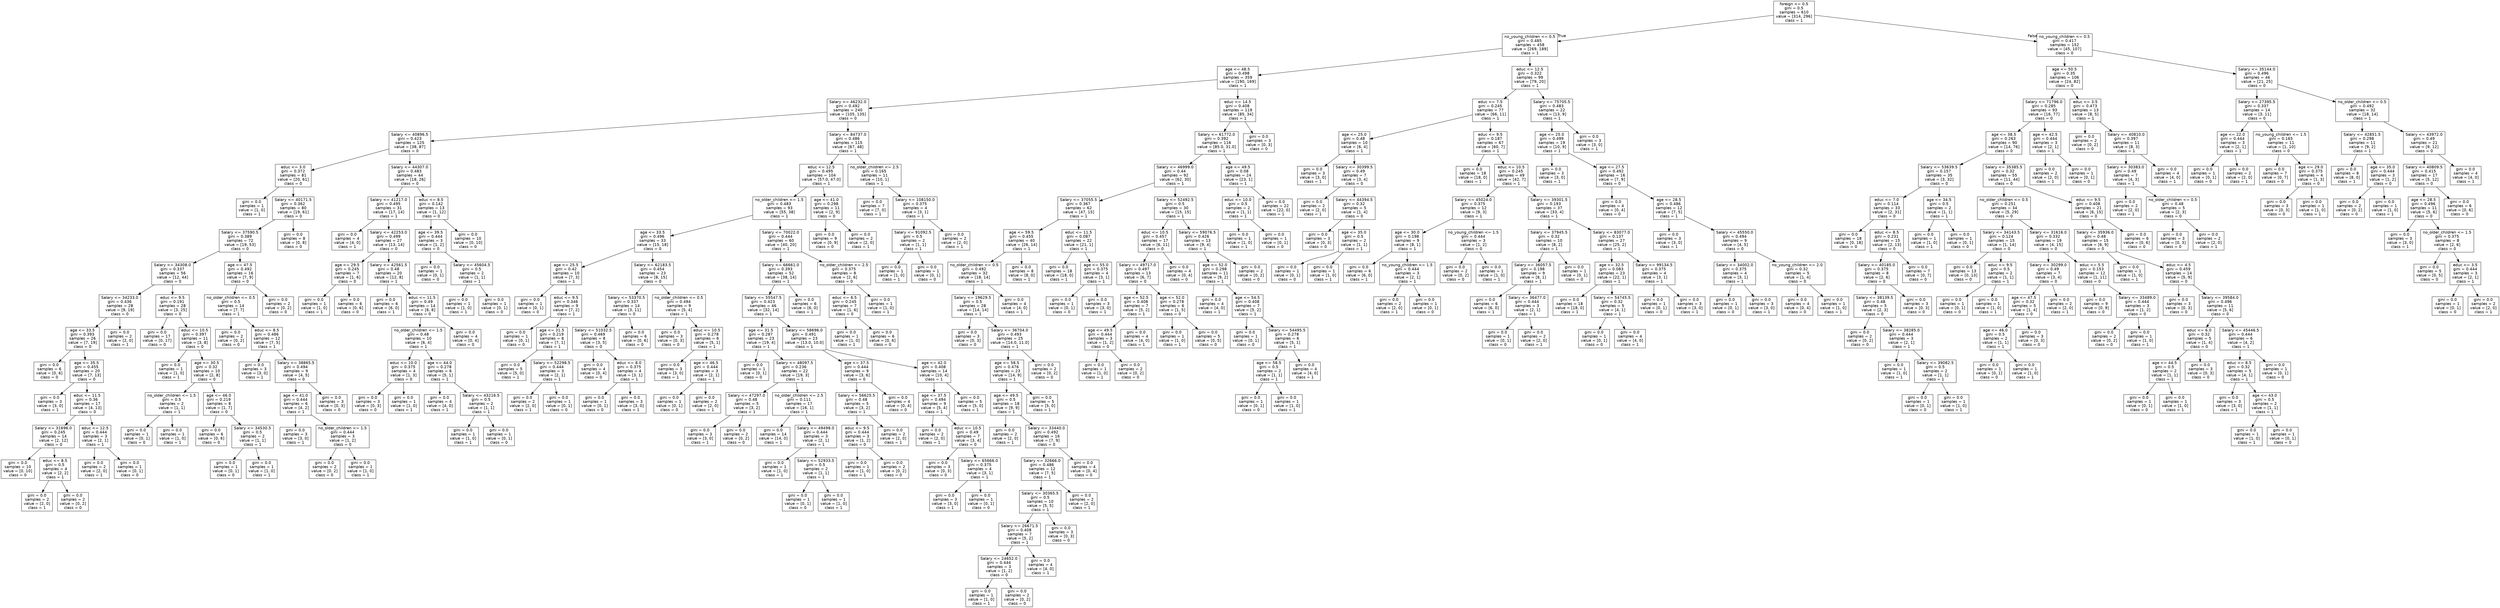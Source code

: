 digraph Tree {
node [shape=box, fontname="helvetica"] ;
edge [fontname="helvetica"] ;
0 [label="foreign <= 0.5\ngini = 0.5\nsamples = 610\nvalue = [314, 296]\nclass = 1"] ;
1 [label="no_young_children <= 0.5\ngini = 0.485\nsamples = 458\nvalue = [269, 189]\nclass = 1"] ;
0 -> 1 [labeldistance=2.5, labelangle=45, headlabel="True"] ;
2 [label="age <= 48.5\ngini = 0.498\nsamples = 359\nvalue = [190, 169]\nclass = 1"] ;
1 -> 2 ;
3 [label="Salary <= 46232.0\ngini = 0.492\nsamples = 240\nvalue = [105, 135]\nclass = 0"] ;
2 -> 3 ;
4 [label="Salary <= 40896.5\ngini = 0.423\nsamples = 125\nvalue = [38, 87]\nclass = 0"] ;
3 -> 4 ;
5 [label="educ <= 3.0\ngini = 0.372\nsamples = 81\nvalue = [20, 61]\nclass = 0"] ;
4 -> 5 ;
6 [label="gini = 0.0\nsamples = 1\nvalue = [1, 0]\nclass = 1"] ;
5 -> 6 ;
7 [label="Salary <= 40171.5\ngini = 0.362\nsamples = 80\nvalue = [19, 61]\nclass = 0"] ;
5 -> 7 ;
8 [label="Salary <= 37590.5\ngini = 0.389\nsamples = 72\nvalue = [19, 53]\nclass = 0"] ;
7 -> 8 ;
9 [label="Salary <= 34308.0\ngini = 0.337\nsamples = 56\nvalue = [12, 44]\nclass = 0"] ;
8 -> 9 ;
10 [label="Salary <= 34233.0\ngini = 0.436\nsamples = 28\nvalue = [9, 19]\nclass = 0"] ;
9 -> 10 ;
11 [label="age <= 33.5\ngini = 0.393\nsamples = 26\nvalue = [7, 19]\nclass = 0"] ;
10 -> 11 ;
12 [label="gini = 0.0\nsamples = 6\nvalue = [0, 6]\nclass = 0"] ;
11 -> 12 ;
13 [label="age <= 35.5\ngini = 0.455\nsamples = 20\nvalue = [7, 13]\nclass = 0"] ;
11 -> 13 ;
14 [label="gini = 0.0\nsamples = 3\nvalue = [3, 0]\nclass = 1"] ;
13 -> 14 ;
15 [label="educ <= 11.5\ngini = 0.36\nsamples = 17\nvalue = [4, 13]\nclass = 0"] ;
13 -> 15 ;
16 [label="Salary <= 31696.0\ngini = 0.245\nsamples = 14\nvalue = [2, 12]\nclass = 0"] ;
15 -> 16 ;
17 [label="gini = 0.0\nsamples = 10\nvalue = [0, 10]\nclass = 0"] ;
16 -> 17 ;
18 [label="educ <= 8.5\ngini = 0.5\nsamples = 4\nvalue = [2, 2]\nclass = 1"] ;
16 -> 18 ;
19 [label="gini = 0.0\nsamples = 2\nvalue = [2, 0]\nclass = 1"] ;
18 -> 19 ;
20 [label="gini = 0.0\nsamples = 2\nvalue = [0, 2]\nclass = 0"] ;
18 -> 20 ;
21 [label="educ <= 12.5\ngini = 0.444\nsamples = 3\nvalue = [2, 1]\nclass = 1"] ;
15 -> 21 ;
22 [label="gini = 0.0\nsamples = 2\nvalue = [2, 0]\nclass = 1"] ;
21 -> 22 ;
23 [label="gini = 0.0\nsamples = 1\nvalue = [0, 1]\nclass = 0"] ;
21 -> 23 ;
24 [label="gini = 0.0\nsamples = 2\nvalue = [2, 0]\nclass = 1"] ;
10 -> 24 ;
25 [label="educ <= 9.5\ngini = 0.191\nsamples = 28\nvalue = [3, 25]\nclass = 0"] ;
9 -> 25 ;
26 [label="gini = 0.0\nsamples = 17\nvalue = [0, 17]\nclass = 0"] ;
25 -> 26 ;
27 [label="educ <= 10.5\ngini = 0.397\nsamples = 11\nvalue = [3, 8]\nclass = 0"] ;
25 -> 27 ;
28 [label="gini = 0.0\nsamples = 1\nvalue = [1, 0]\nclass = 1"] ;
27 -> 28 ;
29 [label="age <= 30.5\ngini = 0.32\nsamples = 10\nvalue = [2, 8]\nclass = 0"] ;
27 -> 29 ;
30 [label="no_older_children <= 1.5\ngini = 0.5\nsamples = 2\nvalue = [1, 1]\nclass = 1"] ;
29 -> 30 ;
31 [label="gini = 0.0\nsamples = 1\nvalue = [0, 1]\nclass = 0"] ;
30 -> 31 ;
32 [label="gini = 0.0\nsamples = 1\nvalue = [1, 0]\nclass = 1"] ;
30 -> 32 ;
33 [label="age <= 46.0\ngini = 0.219\nsamples = 8\nvalue = [1, 7]\nclass = 0"] ;
29 -> 33 ;
34 [label="gini = 0.0\nsamples = 6\nvalue = [0, 6]\nclass = 0"] ;
33 -> 34 ;
35 [label="Salary <= 34530.5\ngini = 0.5\nsamples = 2\nvalue = [1, 1]\nclass = 1"] ;
33 -> 35 ;
36 [label="gini = 0.0\nsamples = 1\nvalue = [0, 1]\nclass = 0"] ;
35 -> 36 ;
37 [label="gini = 0.0\nsamples = 1\nvalue = [1, 0]\nclass = 1"] ;
35 -> 37 ;
38 [label="age <= 47.5\ngini = 0.492\nsamples = 16\nvalue = [7, 9]\nclass = 0"] ;
8 -> 38 ;
39 [label="no_older_children <= 0.5\ngini = 0.5\nsamples = 14\nvalue = [7, 7]\nclass = 1"] ;
38 -> 39 ;
40 [label="gini = 0.0\nsamples = 2\nvalue = [0, 2]\nclass = 0"] ;
39 -> 40 ;
41 [label="educ <= 8.5\ngini = 0.486\nsamples = 12\nvalue = [7, 5]\nclass = 1"] ;
39 -> 41 ;
42 [label="gini = 0.0\nsamples = 3\nvalue = [3, 0]\nclass = 1"] ;
41 -> 42 ;
43 [label="Salary <= 38865.5\ngini = 0.494\nsamples = 9\nvalue = [4, 5]\nclass = 0"] ;
41 -> 43 ;
44 [label="age <= 41.0\ngini = 0.444\nsamples = 6\nvalue = [4, 2]\nclass = 1"] ;
43 -> 44 ;
45 [label="gini = 0.0\nsamples = 3\nvalue = [3, 0]\nclass = 1"] ;
44 -> 45 ;
46 [label="no_older_children <= 1.5\ngini = 0.444\nsamples = 3\nvalue = [1, 2]\nclass = 0"] ;
44 -> 46 ;
47 [label="gini = 0.0\nsamples = 2\nvalue = [0, 2]\nclass = 0"] ;
46 -> 47 ;
48 [label="gini = 0.0\nsamples = 1\nvalue = [1, 0]\nclass = 1"] ;
46 -> 48 ;
49 [label="gini = 0.0\nsamples = 3\nvalue = [0, 3]\nclass = 0"] ;
43 -> 49 ;
50 [label="gini = 0.0\nsamples = 2\nvalue = [0, 2]\nclass = 0"] ;
38 -> 50 ;
51 [label="gini = 0.0\nsamples = 8\nvalue = [0, 8]\nclass = 0"] ;
7 -> 51 ;
52 [label="Salary <= 44307.0\ngini = 0.483\nsamples = 44\nvalue = [18, 26]\nclass = 0"] ;
4 -> 52 ;
53 [label="Salary <= 41217.0\ngini = 0.495\nsamples = 31\nvalue = [17, 14]\nclass = 1"] ;
52 -> 53 ;
54 [label="gini = 0.0\nsamples = 4\nvalue = [4, 0]\nclass = 1"] ;
53 -> 54 ;
55 [label="Salary <= 42253.0\ngini = 0.499\nsamples = 27\nvalue = [13, 14]\nclass = 0"] ;
53 -> 55 ;
56 [label="age <= 29.5\ngini = 0.245\nsamples = 7\nvalue = [1, 6]\nclass = 0"] ;
55 -> 56 ;
57 [label="gini = 0.0\nsamples = 1\nvalue = [1, 0]\nclass = 1"] ;
56 -> 57 ;
58 [label="gini = 0.0\nsamples = 6\nvalue = [0, 6]\nclass = 0"] ;
56 -> 58 ;
59 [label="Salary <= 42561.5\ngini = 0.48\nsamples = 20\nvalue = [12, 8]\nclass = 1"] ;
55 -> 59 ;
60 [label="gini = 0.0\nsamples = 6\nvalue = [6, 0]\nclass = 1"] ;
59 -> 60 ;
61 [label="educ <= 11.5\ngini = 0.49\nsamples = 14\nvalue = [6, 8]\nclass = 0"] ;
59 -> 61 ;
62 [label="no_older_children <= 1.5\ngini = 0.48\nsamples = 10\nvalue = [6, 4]\nclass = 1"] ;
61 -> 62 ;
63 [label="educ <= 10.0\ngini = 0.375\nsamples = 4\nvalue = [1, 3]\nclass = 0"] ;
62 -> 63 ;
64 [label="gini = 0.0\nsamples = 3\nvalue = [0, 3]\nclass = 0"] ;
63 -> 64 ;
65 [label="gini = 0.0\nsamples = 1\nvalue = [1, 0]\nclass = 1"] ;
63 -> 65 ;
66 [label="age <= 44.0\ngini = 0.278\nsamples = 6\nvalue = [5, 1]\nclass = 1"] ;
62 -> 66 ;
67 [label="gini = 0.0\nsamples = 4\nvalue = [4, 0]\nclass = 1"] ;
66 -> 67 ;
68 [label="Salary <= 43216.5\ngini = 0.5\nsamples = 2\nvalue = [1, 1]\nclass = 1"] ;
66 -> 68 ;
69 [label="gini = 0.0\nsamples = 1\nvalue = [1, 0]\nclass = 1"] ;
68 -> 69 ;
70 [label="gini = 0.0\nsamples = 1\nvalue = [0, 1]\nclass = 0"] ;
68 -> 70 ;
71 [label="gini = 0.0\nsamples = 4\nvalue = [0, 4]\nclass = 0"] ;
61 -> 71 ;
72 [label="educ <= 8.5\ngini = 0.142\nsamples = 13\nvalue = [1, 12]\nclass = 0"] ;
52 -> 72 ;
73 [label="age <= 39.5\ngini = 0.444\nsamples = 3\nvalue = [1, 2]\nclass = 0"] ;
72 -> 73 ;
74 [label="gini = 0.0\nsamples = 1\nvalue = [0, 1]\nclass = 0"] ;
73 -> 74 ;
75 [label="Salary <= 45604.5\ngini = 0.5\nsamples = 2\nvalue = [1, 1]\nclass = 1"] ;
73 -> 75 ;
76 [label="gini = 0.0\nsamples = 1\nvalue = [1, 0]\nclass = 1"] ;
75 -> 76 ;
77 [label="gini = 0.0\nsamples = 1\nvalue = [0, 1]\nclass = 0"] ;
75 -> 77 ;
78 [label="gini = 0.0\nsamples = 10\nvalue = [0, 10]\nclass = 0"] ;
72 -> 78 ;
79 [label="Salary <= 84737.0\ngini = 0.486\nsamples = 115\nvalue = [67, 48]\nclass = 1"] ;
3 -> 79 ;
80 [label="educ <= 12.5\ngini = 0.495\nsamples = 104\nvalue = [57.0, 47.0]\nclass = 1"] ;
79 -> 80 ;
81 [label="no_older_children <= 1.5\ngini = 0.483\nsamples = 93\nvalue = [55, 38]\nclass = 1"] ;
80 -> 81 ;
82 [label="age <= 33.5\ngini = 0.496\nsamples = 33\nvalue = [15, 18]\nclass = 0"] ;
81 -> 82 ;
83 [label="age <= 25.5\ngini = 0.42\nsamples = 10\nvalue = [7, 3]\nclass = 1"] ;
82 -> 83 ;
84 [label="gini = 0.0\nsamples = 1\nvalue = [0, 1]\nclass = 0"] ;
83 -> 84 ;
85 [label="educ <= 9.5\ngini = 0.346\nsamples = 9\nvalue = [7, 2]\nclass = 1"] ;
83 -> 85 ;
86 [label="gini = 0.0\nsamples = 1\nvalue = [0, 1]\nclass = 0"] ;
85 -> 86 ;
87 [label="age <= 31.5\ngini = 0.219\nsamples = 8\nvalue = [7, 1]\nclass = 1"] ;
85 -> 87 ;
88 [label="gini = 0.0\nsamples = 5\nvalue = [5, 0]\nclass = 1"] ;
87 -> 88 ;
89 [label="Salary <= 52298.5\ngini = 0.444\nsamples = 3\nvalue = [2, 1]\nclass = 1"] ;
87 -> 89 ;
90 [label="gini = 0.0\nsamples = 2\nvalue = [2, 0]\nclass = 1"] ;
89 -> 90 ;
91 [label="gini = 0.0\nsamples = 1\nvalue = [0, 1]\nclass = 0"] ;
89 -> 91 ;
92 [label="Salary <= 62183.5\ngini = 0.454\nsamples = 23\nvalue = [8, 15]\nclass = 0"] ;
82 -> 92 ;
93 [label="Salary <= 53370.5\ngini = 0.337\nsamples = 14\nvalue = [3, 11]\nclass = 0"] ;
92 -> 93 ;
94 [label="Salary <= 51032.5\ngini = 0.469\nsamples = 8\nvalue = [3, 5]\nclass = 0"] ;
93 -> 94 ;
95 [label="gini = 0.0\nsamples = 4\nvalue = [0, 4]\nclass = 0"] ;
94 -> 95 ;
96 [label="educ <= 8.0\ngini = 0.375\nsamples = 4\nvalue = [3, 1]\nclass = 1"] ;
94 -> 96 ;
97 [label="gini = 0.0\nsamples = 1\nvalue = [0, 1]\nclass = 0"] ;
96 -> 97 ;
98 [label="gini = 0.0\nsamples = 3\nvalue = [3, 0]\nclass = 1"] ;
96 -> 98 ;
99 [label="gini = 0.0\nsamples = 6\nvalue = [0, 6]\nclass = 0"] ;
93 -> 99 ;
100 [label="no_older_children <= 0.5\ngini = 0.494\nsamples = 9\nvalue = [5, 4]\nclass = 1"] ;
92 -> 100 ;
101 [label="gini = 0.0\nsamples = 3\nvalue = [0, 3]\nclass = 0"] ;
100 -> 101 ;
102 [label="educ <= 10.5\ngini = 0.278\nsamples = 6\nvalue = [5, 1]\nclass = 1"] ;
100 -> 102 ;
103 [label="gini = 0.0\nsamples = 3\nvalue = [3, 0]\nclass = 1"] ;
102 -> 103 ;
104 [label="age <= 46.5\ngini = 0.444\nsamples = 3\nvalue = [2, 1]\nclass = 1"] ;
102 -> 104 ;
105 [label="gini = 0.0\nsamples = 1\nvalue = [0, 1]\nclass = 0"] ;
104 -> 105 ;
106 [label="gini = 0.0\nsamples = 2\nvalue = [2, 0]\nclass = 1"] ;
104 -> 106 ;
107 [label="Salary <= 70022.0\ngini = 0.444\nsamples = 60\nvalue = [40, 20]\nclass = 1"] ;
81 -> 107 ;
108 [label="Salary <= 66661.0\ngini = 0.393\nsamples = 52\nvalue = [38, 14]\nclass = 1"] ;
107 -> 108 ;
109 [label="Salary <= 55547.5\ngini = 0.423\nsamples = 46\nvalue = [32, 14]\nclass = 1"] ;
108 -> 109 ;
110 [label="age <= 31.5\ngini = 0.287\nsamples = 23\nvalue = [19, 4]\nclass = 1"] ;
109 -> 110 ;
111 [label="gini = 0.0\nsamples = 1\nvalue = [0, 1]\nclass = 0"] ;
110 -> 111 ;
112 [label="Salary <= 48097.5\ngini = 0.236\nsamples = 22\nvalue = [19, 3]\nclass = 1"] ;
110 -> 112 ;
113 [label="Salary <= 47297.0\ngini = 0.48\nsamples = 5\nvalue = [3, 2]\nclass = 1"] ;
112 -> 113 ;
114 [label="gini = 0.0\nsamples = 3\nvalue = [3, 0]\nclass = 1"] ;
113 -> 114 ;
115 [label="gini = 0.0\nsamples = 2\nvalue = [0, 2]\nclass = 0"] ;
113 -> 115 ;
116 [label="no_older_children <= 2.5\ngini = 0.111\nsamples = 17\nvalue = [16, 1]\nclass = 1"] ;
112 -> 116 ;
117 [label="gini = 0.0\nsamples = 14\nvalue = [14, 0]\nclass = 1"] ;
116 -> 117 ;
118 [label="Salary <= 49498.0\ngini = 0.444\nsamples = 3\nvalue = [2, 1]\nclass = 1"] ;
116 -> 118 ;
119 [label="gini = 0.0\nsamples = 1\nvalue = [1, 0]\nclass = 1"] ;
118 -> 119 ;
120 [label="Salary <= 52933.5\ngini = 0.5\nsamples = 2\nvalue = [1, 1]\nclass = 1"] ;
118 -> 120 ;
121 [label="gini = 0.0\nsamples = 1\nvalue = [0, 1]\nclass = 0"] ;
120 -> 121 ;
122 [label="gini = 0.0\nsamples = 1\nvalue = [1, 0]\nclass = 1"] ;
120 -> 122 ;
123 [label="Salary <= 58696.0\ngini = 0.491\nsamples = 23\nvalue = [13.0, 10.0]\nclass = 1"] ;
109 -> 123 ;
124 [label="age <= 37.5\ngini = 0.444\nsamples = 9\nvalue = [3, 6]\nclass = 0"] ;
123 -> 124 ;
125 [label="Salary <= 56625.5\ngini = 0.48\nsamples = 5\nvalue = [3, 2]\nclass = 1"] ;
124 -> 125 ;
126 [label="educ <= 9.5\ngini = 0.444\nsamples = 3\nvalue = [1, 2]\nclass = 0"] ;
125 -> 126 ;
127 [label="gini = 0.0\nsamples = 1\nvalue = [1, 0]\nclass = 1"] ;
126 -> 127 ;
128 [label="gini = 0.0\nsamples = 2\nvalue = [0, 2]\nclass = 0"] ;
126 -> 128 ;
129 [label="gini = 0.0\nsamples = 2\nvalue = [2, 0]\nclass = 1"] ;
125 -> 129 ;
130 [label="gini = 0.0\nsamples = 4\nvalue = [0, 4]\nclass = 0"] ;
124 -> 130 ;
131 [label="age <= 42.0\ngini = 0.408\nsamples = 14\nvalue = [10, 4]\nclass = 1"] ;
123 -> 131 ;
132 [label="age <= 37.5\ngini = 0.494\nsamples = 9\nvalue = [5, 4]\nclass = 1"] ;
131 -> 132 ;
133 [label="gini = 0.0\nsamples = 2\nvalue = [2, 0]\nclass = 1"] ;
132 -> 133 ;
134 [label="educ <= 10.5\ngini = 0.49\nsamples = 7\nvalue = [3, 4]\nclass = 0"] ;
132 -> 134 ;
135 [label="gini = 0.0\nsamples = 3\nvalue = [0, 3]\nclass = 0"] ;
134 -> 135 ;
136 [label="Salary <= 65666.0\ngini = 0.375\nsamples = 4\nvalue = [3, 1]\nclass = 1"] ;
134 -> 136 ;
137 [label="gini = 0.0\nsamples = 3\nvalue = [3, 0]\nclass = 1"] ;
136 -> 137 ;
138 [label="gini = 0.0\nsamples = 1\nvalue = [0, 1]\nclass = 0"] ;
136 -> 138 ;
139 [label="gini = 0.0\nsamples = 5\nvalue = [5, 0]\nclass = 1"] ;
131 -> 139 ;
140 [label="gini = 0.0\nsamples = 6\nvalue = [6, 0]\nclass = 1"] ;
108 -> 140 ;
141 [label="no_older_children <= 2.5\ngini = 0.375\nsamples = 8\nvalue = [2, 6]\nclass = 0"] ;
107 -> 141 ;
142 [label="educ <= 6.5\ngini = 0.245\nsamples = 7\nvalue = [1, 6]\nclass = 0"] ;
141 -> 142 ;
143 [label="gini = 0.0\nsamples = 1\nvalue = [1, 0]\nclass = 1"] ;
142 -> 143 ;
144 [label="gini = 0.0\nsamples = 6\nvalue = [0, 6]\nclass = 0"] ;
142 -> 144 ;
145 [label="gini = 0.0\nsamples = 1\nvalue = [1, 0]\nclass = 1"] ;
141 -> 145 ;
146 [label="age <= 41.0\ngini = 0.298\nsamples = 11\nvalue = [2, 9]\nclass = 0"] ;
80 -> 146 ;
147 [label="gini = 0.0\nsamples = 9\nvalue = [0, 9]\nclass = 0"] ;
146 -> 147 ;
148 [label="gini = 0.0\nsamples = 2\nvalue = [2, 0]\nclass = 1"] ;
146 -> 148 ;
149 [label="no_older_children <= 2.5\ngini = 0.165\nsamples = 11\nvalue = [10, 1]\nclass = 1"] ;
79 -> 149 ;
150 [label="gini = 0.0\nsamples = 7\nvalue = [7, 0]\nclass = 1"] ;
149 -> 150 ;
151 [label="Salary <= 108150.0\ngini = 0.375\nsamples = 4\nvalue = [3, 1]\nclass = 1"] ;
149 -> 151 ;
152 [label="Salary <= 91092.5\ngini = 0.5\nsamples = 2\nvalue = [1, 1]\nclass = 1"] ;
151 -> 152 ;
153 [label="gini = 0.0\nsamples = 1\nvalue = [1, 0]\nclass = 1"] ;
152 -> 153 ;
154 [label="gini = 0.0\nsamples = 1\nvalue = [0, 1]\nclass = 0"] ;
152 -> 154 ;
155 [label="gini = 0.0\nsamples = 2\nvalue = [2, 0]\nclass = 1"] ;
151 -> 155 ;
156 [label="educ <= 14.5\ngini = 0.408\nsamples = 119\nvalue = [85, 34]\nclass = 1"] ;
2 -> 156 ;
157 [label="Salary <= 61772.0\ngini = 0.392\nsamples = 116\nvalue = [85.0, 31.0]\nclass = 1"] ;
156 -> 157 ;
158 [label="Salary <= 46999.0\ngini = 0.44\nsamples = 92\nvalue = [62, 30]\nclass = 1"] ;
157 -> 158 ;
159 [label="Salary <= 37055.5\ngini = 0.367\nsamples = 62\nvalue = [47, 15]\nclass = 1"] ;
158 -> 159 ;
160 [label="age <= 59.5\ngini = 0.455\nsamples = 40\nvalue = [26, 14]\nclass = 1"] ;
159 -> 160 ;
161 [label="no_older_children <= 0.5\ngini = 0.492\nsamples = 32\nvalue = [18, 14]\nclass = 1"] ;
160 -> 161 ;
162 [label="Salary <= 19629.5\ngini = 0.5\nsamples = 28\nvalue = [14, 14]\nclass = 1"] ;
161 -> 162 ;
163 [label="gini = 0.0\nsamples = 3\nvalue = [0, 3]\nclass = 0"] ;
162 -> 163 ;
164 [label="Salary <= 36704.0\ngini = 0.493\nsamples = 25\nvalue = [14.0, 11.0]\nclass = 1"] ;
162 -> 164 ;
165 [label="age <= 58.5\ngini = 0.476\nsamples = 23\nvalue = [14, 9]\nclass = 1"] ;
164 -> 165 ;
166 [label="age <= 49.5\ngini = 0.5\nsamples = 18\nvalue = [9, 9]\nclass = 1"] ;
165 -> 166 ;
167 [label="gini = 0.0\nsamples = 2\nvalue = [2, 0]\nclass = 1"] ;
166 -> 167 ;
168 [label="Salary <= 33440.0\ngini = 0.492\nsamples = 16\nvalue = [7, 9]\nclass = 0"] ;
166 -> 168 ;
169 [label="Salary <= 32666.0\ngini = 0.486\nsamples = 12\nvalue = [7, 5]\nclass = 1"] ;
168 -> 169 ;
170 [label="Salary <= 30365.5\ngini = 0.5\nsamples = 10\nvalue = [5, 5]\nclass = 1"] ;
169 -> 170 ;
171 [label="Salary <= 26671.5\ngini = 0.408\nsamples = 7\nvalue = [5, 2]\nclass = 1"] ;
170 -> 171 ;
172 [label="Salary <= 24652.0\ngini = 0.444\nsamples = 3\nvalue = [1, 2]\nclass = 0"] ;
171 -> 172 ;
173 [label="gini = 0.0\nsamples = 1\nvalue = [1, 0]\nclass = 1"] ;
172 -> 173 ;
174 [label="gini = 0.0\nsamples = 2\nvalue = [0, 2]\nclass = 0"] ;
172 -> 174 ;
175 [label="gini = 0.0\nsamples = 4\nvalue = [4, 0]\nclass = 1"] ;
171 -> 175 ;
176 [label="gini = 0.0\nsamples = 3\nvalue = [0, 3]\nclass = 0"] ;
170 -> 176 ;
177 [label="gini = 0.0\nsamples = 2\nvalue = [2, 0]\nclass = 1"] ;
169 -> 177 ;
178 [label="gini = 0.0\nsamples = 4\nvalue = [0, 4]\nclass = 0"] ;
168 -> 178 ;
179 [label="gini = 0.0\nsamples = 5\nvalue = [5, 0]\nclass = 1"] ;
165 -> 179 ;
180 [label="gini = 0.0\nsamples = 2\nvalue = [0, 2]\nclass = 0"] ;
164 -> 180 ;
181 [label="gini = 0.0\nsamples = 4\nvalue = [4, 0]\nclass = 1"] ;
161 -> 181 ;
182 [label="gini = 0.0\nsamples = 8\nvalue = [8, 0]\nclass = 1"] ;
160 -> 182 ;
183 [label="educ <= 11.5\ngini = 0.087\nsamples = 22\nvalue = [21, 1]\nclass = 1"] ;
159 -> 183 ;
184 [label="gini = 0.0\nsamples = 18\nvalue = [18, 0]\nclass = 1"] ;
183 -> 184 ;
185 [label="age <= 55.0\ngini = 0.375\nsamples = 4\nvalue = [3, 1]\nclass = 1"] ;
183 -> 185 ;
186 [label="gini = 0.0\nsamples = 1\nvalue = [0, 1]\nclass = 0"] ;
185 -> 186 ;
187 [label="gini = 0.0\nsamples = 3\nvalue = [3, 0]\nclass = 1"] ;
185 -> 187 ;
188 [label="Salary <= 52492.5\ngini = 0.5\nsamples = 30\nvalue = [15, 15]\nclass = 1"] ;
158 -> 188 ;
189 [label="educ <= 10.5\ngini = 0.457\nsamples = 17\nvalue = [6, 11]\nclass = 0"] ;
188 -> 189 ;
190 [label="Salary <= 49717.0\ngini = 0.497\nsamples = 13\nvalue = [6, 7]\nclass = 0"] ;
189 -> 190 ;
191 [label="age <= 52.5\ngini = 0.408\nsamples = 7\nvalue = [5, 2]\nclass = 1"] ;
190 -> 191 ;
192 [label="age <= 49.5\ngini = 0.444\nsamples = 3\nvalue = [1, 2]\nclass = 0"] ;
191 -> 192 ;
193 [label="gini = 0.0\nsamples = 1\nvalue = [1, 0]\nclass = 1"] ;
192 -> 193 ;
194 [label="gini = 0.0\nsamples = 2\nvalue = [0, 2]\nclass = 0"] ;
192 -> 194 ;
195 [label="gini = 0.0\nsamples = 4\nvalue = [4, 0]\nclass = 1"] ;
191 -> 195 ;
196 [label="age <= 52.0\ngini = 0.278\nsamples = 6\nvalue = [1, 5]\nclass = 0"] ;
190 -> 196 ;
197 [label="gini = 0.0\nsamples = 1\nvalue = [1, 0]\nclass = 1"] ;
196 -> 197 ;
198 [label="gini = 0.0\nsamples = 5\nvalue = [0, 5]\nclass = 0"] ;
196 -> 198 ;
199 [label="gini = 0.0\nsamples = 4\nvalue = [0, 4]\nclass = 0"] ;
189 -> 199 ;
200 [label="Salary <= 59076.5\ngini = 0.426\nsamples = 13\nvalue = [9, 4]\nclass = 1"] ;
188 -> 200 ;
201 [label="age <= 52.0\ngini = 0.298\nsamples = 11\nvalue = [9, 2]\nclass = 1"] ;
200 -> 201 ;
202 [label="gini = 0.0\nsamples = 4\nvalue = [4, 0]\nclass = 1"] ;
201 -> 202 ;
203 [label="age <= 54.5\ngini = 0.408\nsamples = 7\nvalue = [5, 2]\nclass = 1"] ;
201 -> 203 ;
204 [label="gini = 0.0\nsamples = 1\nvalue = [0, 1]\nclass = 0"] ;
203 -> 204 ;
205 [label="Salary <= 54495.5\ngini = 0.278\nsamples = 6\nvalue = [5, 1]\nclass = 1"] ;
203 -> 205 ;
206 [label="age <= 58.5\ngini = 0.5\nsamples = 2\nvalue = [1, 1]\nclass = 1"] ;
205 -> 206 ;
207 [label="gini = 0.0\nsamples = 1\nvalue = [0, 1]\nclass = 0"] ;
206 -> 207 ;
208 [label="gini = 0.0\nsamples = 1\nvalue = [1, 0]\nclass = 1"] ;
206 -> 208 ;
209 [label="gini = 0.0\nsamples = 4\nvalue = [4, 0]\nclass = 1"] ;
205 -> 209 ;
210 [label="gini = 0.0\nsamples = 2\nvalue = [0, 2]\nclass = 0"] ;
200 -> 210 ;
211 [label="age <= 49.5\ngini = 0.08\nsamples = 24\nvalue = [23, 1]\nclass = 1"] ;
157 -> 211 ;
212 [label="educ <= 10.0\ngini = 0.5\nsamples = 2\nvalue = [1, 1]\nclass = 1"] ;
211 -> 212 ;
213 [label="gini = 0.0\nsamples = 1\nvalue = [1, 0]\nclass = 1"] ;
212 -> 213 ;
214 [label="gini = 0.0\nsamples = 1\nvalue = [0, 1]\nclass = 0"] ;
212 -> 214 ;
215 [label="gini = 0.0\nsamples = 22\nvalue = [22, 0]\nclass = 1"] ;
211 -> 215 ;
216 [label="gini = 0.0\nsamples = 3\nvalue = [0, 3]\nclass = 0"] ;
156 -> 216 ;
217 [label="educ <= 12.5\ngini = 0.322\nsamples = 99\nvalue = [79, 20]\nclass = 1"] ;
1 -> 217 ;
218 [label="educ <= 7.5\ngini = 0.245\nsamples = 77\nvalue = [66, 11]\nclass = 1"] ;
217 -> 218 ;
219 [label="age <= 25.0\ngini = 0.48\nsamples = 10\nvalue = [6, 4]\nclass = 1"] ;
218 -> 219 ;
220 [label="gini = 0.0\nsamples = 3\nvalue = [3, 0]\nclass = 1"] ;
219 -> 220 ;
221 [label="Salary <= 30399.5\ngini = 0.49\nsamples = 7\nvalue = [3, 4]\nclass = 0"] ;
219 -> 221 ;
222 [label="gini = 0.0\nsamples = 2\nvalue = [2, 0]\nclass = 1"] ;
221 -> 222 ;
223 [label="Salary <= 44394.5\ngini = 0.32\nsamples = 5\nvalue = [1, 4]\nclass = 0"] ;
221 -> 223 ;
224 [label="gini = 0.0\nsamples = 3\nvalue = [0, 3]\nclass = 0"] ;
223 -> 224 ;
225 [label="age <= 35.0\ngini = 0.5\nsamples = 2\nvalue = [1, 1]\nclass = 1"] ;
223 -> 225 ;
226 [label="gini = 0.0\nsamples = 1\nvalue = [0, 1]\nclass = 0"] ;
225 -> 226 ;
227 [label="gini = 0.0\nsamples = 1\nvalue = [1, 0]\nclass = 1"] ;
225 -> 227 ;
228 [label="educ <= 9.5\ngini = 0.187\nsamples = 67\nvalue = [60, 7]\nclass = 1"] ;
218 -> 228 ;
229 [label="gini = 0.0\nsamples = 18\nvalue = [18, 0]\nclass = 1"] ;
228 -> 229 ;
230 [label="educ <= 10.5\ngini = 0.245\nsamples = 49\nvalue = [42, 7]\nclass = 1"] ;
228 -> 230 ;
231 [label="Salary <= 45024.0\ngini = 0.375\nsamples = 12\nvalue = [9, 3]\nclass = 1"] ;
230 -> 231 ;
232 [label="age <= 30.0\ngini = 0.198\nsamples = 9\nvalue = [8, 1]\nclass = 1"] ;
231 -> 232 ;
233 [label="gini = 0.0\nsamples = 6\nvalue = [6, 0]\nclass = 1"] ;
232 -> 233 ;
234 [label="no_young_children <= 1.5\ngini = 0.444\nsamples = 3\nvalue = [2, 1]\nclass = 1"] ;
232 -> 234 ;
235 [label="gini = 0.0\nsamples = 2\nvalue = [2, 0]\nclass = 1"] ;
234 -> 235 ;
236 [label="gini = 0.0\nsamples = 1\nvalue = [0, 1]\nclass = 0"] ;
234 -> 236 ;
237 [label="no_young_children <= 1.5\ngini = 0.444\nsamples = 3\nvalue = [1, 2]\nclass = 0"] ;
231 -> 237 ;
238 [label="gini = 0.0\nsamples = 2\nvalue = [0, 2]\nclass = 0"] ;
237 -> 238 ;
239 [label="gini = 0.0\nsamples = 1\nvalue = [1, 0]\nclass = 1"] ;
237 -> 239 ;
240 [label="Salary <= 39301.5\ngini = 0.193\nsamples = 37\nvalue = [33, 4]\nclass = 1"] ;
230 -> 240 ;
241 [label="Salary <= 37945.5\ngini = 0.32\nsamples = 10\nvalue = [8, 2]\nclass = 1"] ;
240 -> 241 ;
242 [label="Salary <= 36057.5\ngini = 0.198\nsamples = 9\nvalue = [8, 1]\nclass = 1"] ;
241 -> 242 ;
243 [label="gini = 0.0\nsamples = 6\nvalue = [6, 0]\nclass = 1"] ;
242 -> 243 ;
244 [label="Salary <= 36477.0\ngini = 0.444\nsamples = 3\nvalue = [2, 1]\nclass = 1"] ;
242 -> 244 ;
245 [label="gini = 0.0\nsamples = 1\nvalue = [0, 1]\nclass = 0"] ;
244 -> 245 ;
246 [label="gini = 0.0\nsamples = 2\nvalue = [2, 0]\nclass = 1"] ;
244 -> 246 ;
247 [label="gini = 0.0\nsamples = 1\nvalue = [0, 1]\nclass = 0"] ;
241 -> 247 ;
248 [label="Salary <= 83077.0\ngini = 0.137\nsamples = 27\nvalue = [25, 2]\nclass = 1"] ;
240 -> 248 ;
249 [label="age <= 32.5\ngini = 0.083\nsamples = 23\nvalue = [22, 1]\nclass = 1"] ;
248 -> 249 ;
250 [label="gini = 0.0\nsamples = 18\nvalue = [18, 0]\nclass = 1"] ;
249 -> 250 ;
251 [label="Salary <= 54745.5\ngini = 0.32\nsamples = 5\nvalue = [4, 1]\nclass = 1"] ;
249 -> 251 ;
252 [label="gini = 0.0\nsamples = 1\nvalue = [0, 1]\nclass = 0"] ;
251 -> 252 ;
253 [label="gini = 0.0\nsamples = 4\nvalue = [4, 0]\nclass = 1"] ;
251 -> 253 ;
254 [label="Salary <= 99134.5\ngini = 0.375\nsamples = 4\nvalue = [3, 1]\nclass = 1"] ;
248 -> 254 ;
255 [label="gini = 0.0\nsamples = 1\nvalue = [0, 1]\nclass = 0"] ;
254 -> 255 ;
256 [label="gini = 0.0\nsamples = 3\nvalue = [3, 0]\nclass = 1"] ;
254 -> 256 ;
257 [label="Salary <= 75705.5\ngini = 0.483\nsamples = 22\nvalue = [13, 9]\nclass = 1"] ;
217 -> 257 ;
258 [label="age <= 25.0\ngini = 0.499\nsamples = 19\nvalue = [10, 9]\nclass = 1"] ;
257 -> 258 ;
259 [label="gini = 0.0\nsamples = 3\nvalue = [3, 0]\nclass = 1"] ;
258 -> 259 ;
260 [label="age <= 27.5\ngini = 0.492\nsamples = 16\nvalue = [7, 9]\nclass = 0"] ;
258 -> 260 ;
261 [label="gini = 0.0\nsamples = 4\nvalue = [0, 4]\nclass = 0"] ;
260 -> 261 ;
262 [label="age <= 28.5\ngini = 0.486\nsamples = 12\nvalue = [7, 5]\nclass = 1"] ;
260 -> 262 ;
263 [label="gini = 0.0\nsamples = 3\nvalue = [3, 0]\nclass = 1"] ;
262 -> 263 ;
264 [label="Salary <= 45550.0\ngini = 0.494\nsamples = 9\nvalue = [4, 5]\nclass = 0"] ;
262 -> 264 ;
265 [label="Salary <= 34002.0\ngini = 0.375\nsamples = 4\nvalue = [3, 1]\nclass = 1"] ;
264 -> 265 ;
266 [label="gini = 0.0\nsamples = 1\nvalue = [0, 1]\nclass = 0"] ;
265 -> 266 ;
267 [label="gini = 0.0\nsamples = 3\nvalue = [3, 0]\nclass = 1"] ;
265 -> 267 ;
268 [label="no_young_children <= 2.0\ngini = 0.32\nsamples = 5\nvalue = [1, 4]\nclass = 0"] ;
264 -> 268 ;
269 [label="gini = 0.0\nsamples = 4\nvalue = [0, 4]\nclass = 0"] ;
268 -> 269 ;
270 [label="gini = 0.0\nsamples = 1\nvalue = [1, 0]\nclass = 1"] ;
268 -> 270 ;
271 [label="gini = 0.0\nsamples = 3\nvalue = [3, 0]\nclass = 1"] ;
257 -> 271 ;
272 [label="no_young_children <= 0.5\ngini = 0.417\nsamples = 152\nvalue = [45, 107]\nclass = 0"] ;
0 -> 272 [labeldistance=2.5, labelangle=-45, headlabel="False"] ;
273 [label="age <= 50.5\ngini = 0.35\nsamples = 106\nvalue = [24, 82]\nclass = 0"] ;
272 -> 273 ;
274 [label="Salary <= 71796.0\ngini = 0.285\nsamples = 93\nvalue = [16, 77]\nclass = 0"] ;
273 -> 274 ;
275 [label="age <= 38.5\ngini = 0.263\nsamples = 90\nvalue = [14, 76]\nclass = 0"] ;
274 -> 275 ;
276 [label="Salary <= 53639.5\ngini = 0.157\nsamples = 35\nvalue = [3, 32]\nclass = 0"] ;
275 -> 276 ;
277 [label="educ <= 7.0\ngini = 0.114\nsamples = 33\nvalue = [2, 31]\nclass = 0"] ;
276 -> 277 ;
278 [label="gini = 0.0\nsamples = 18\nvalue = [0, 18]\nclass = 0"] ;
277 -> 278 ;
279 [label="educ <= 8.5\ngini = 0.231\nsamples = 15\nvalue = [2, 13]\nclass = 0"] ;
277 -> 279 ;
280 [label="Salary <= 40185.0\ngini = 0.375\nsamples = 8\nvalue = [2, 6]\nclass = 0"] ;
279 -> 280 ;
281 [label="Salary <= 38139.5\ngini = 0.48\nsamples = 5\nvalue = [2, 3]\nclass = 0"] ;
280 -> 281 ;
282 [label="gini = 0.0\nsamples = 2\nvalue = [0, 2]\nclass = 0"] ;
281 -> 282 ;
283 [label="Salary <= 38285.0\ngini = 0.444\nsamples = 3\nvalue = [2, 1]\nclass = 1"] ;
281 -> 283 ;
284 [label="gini = 0.0\nsamples = 1\nvalue = [1, 0]\nclass = 1"] ;
283 -> 284 ;
285 [label="Salary <= 39082.5\ngini = 0.5\nsamples = 2\nvalue = [1, 1]\nclass = 1"] ;
283 -> 285 ;
286 [label="gini = 0.0\nsamples = 1\nvalue = [0, 1]\nclass = 0"] ;
285 -> 286 ;
287 [label="gini = 0.0\nsamples = 1\nvalue = [1, 0]\nclass = 1"] ;
285 -> 287 ;
288 [label="gini = 0.0\nsamples = 3\nvalue = [0, 3]\nclass = 0"] ;
280 -> 288 ;
289 [label="gini = 0.0\nsamples = 7\nvalue = [0, 7]\nclass = 0"] ;
279 -> 289 ;
290 [label="age <= 34.5\ngini = 0.5\nsamples = 2\nvalue = [1, 1]\nclass = 1"] ;
276 -> 290 ;
291 [label="gini = 0.0\nsamples = 1\nvalue = [1, 0]\nclass = 1"] ;
290 -> 291 ;
292 [label="gini = 0.0\nsamples = 1\nvalue = [0, 1]\nclass = 0"] ;
290 -> 292 ;
293 [label="Salary <= 35385.5\ngini = 0.32\nsamples = 55\nvalue = [11, 44]\nclass = 0"] ;
275 -> 293 ;
294 [label="no_older_children <= 0.5\ngini = 0.251\nsamples = 34\nvalue = [5, 29]\nclass = 0"] ;
293 -> 294 ;
295 [label="Salary <= 34143.5\ngini = 0.124\nsamples = 15\nvalue = [1, 14]\nclass = 0"] ;
294 -> 295 ;
296 [label="gini = 0.0\nsamples = 13\nvalue = [0, 13]\nclass = 0"] ;
295 -> 296 ;
297 [label="educ <= 9.5\ngini = 0.5\nsamples = 2\nvalue = [1, 1]\nclass = 1"] ;
295 -> 297 ;
298 [label="gini = 0.0\nsamples = 1\nvalue = [0, 1]\nclass = 0"] ;
297 -> 298 ;
299 [label="gini = 0.0\nsamples = 1\nvalue = [1, 0]\nclass = 1"] ;
297 -> 299 ;
300 [label="Salary <= 31616.0\ngini = 0.332\nsamples = 19\nvalue = [4, 15]\nclass = 0"] ;
294 -> 300 ;
301 [label="Salary <= 30299.0\ngini = 0.49\nsamples = 7\nvalue = [3, 4]\nclass = 0"] ;
300 -> 301 ;
302 [label="age <= 47.5\ngini = 0.32\nsamples = 5\nvalue = [1, 4]\nclass = 0"] ;
301 -> 302 ;
303 [label="age <= 46.0\ngini = 0.5\nsamples = 2\nvalue = [1, 1]\nclass = 1"] ;
302 -> 303 ;
304 [label="gini = 0.0\nsamples = 1\nvalue = [0, 1]\nclass = 0"] ;
303 -> 304 ;
305 [label="gini = 0.0\nsamples = 1\nvalue = [1, 0]\nclass = 1"] ;
303 -> 305 ;
306 [label="gini = 0.0\nsamples = 3\nvalue = [0, 3]\nclass = 0"] ;
302 -> 306 ;
307 [label="gini = 0.0\nsamples = 2\nvalue = [2, 0]\nclass = 1"] ;
301 -> 307 ;
308 [label="educ <= 5.5\ngini = 0.153\nsamples = 12\nvalue = [1, 11]\nclass = 0"] ;
300 -> 308 ;
309 [label="gini = 0.0\nsamples = 9\nvalue = [0, 9]\nclass = 0"] ;
308 -> 309 ;
310 [label="Salary <= 33489.0\ngini = 0.444\nsamples = 3\nvalue = [1, 2]\nclass = 0"] ;
308 -> 310 ;
311 [label="gini = 0.0\nsamples = 2\nvalue = [0, 2]\nclass = 0"] ;
310 -> 311 ;
312 [label="gini = 0.0\nsamples = 1\nvalue = [1, 0]\nclass = 1"] ;
310 -> 312 ;
313 [label="educ <= 9.5\ngini = 0.408\nsamples = 21\nvalue = [6, 15]\nclass = 0"] ;
293 -> 313 ;
314 [label="Salary <= 35936.0\ngini = 0.48\nsamples = 15\nvalue = [6, 9]\nclass = 0"] ;
313 -> 314 ;
315 [label="gini = 0.0\nsamples = 1\nvalue = [1, 0]\nclass = 1"] ;
314 -> 315 ;
316 [label="educ <= 4.5\ngini = 0.459\nsamples = 14\nvalue = [5, 9]\nclass = 0"] ;
314 -> 316 ;
317 [label="gini = 0.0\nsamples = 3\nvalue = [0, 3]\nclass = 0"] ;
316 -> 317 ;
318 [label="Salary <= 39584.0\ngini = 0.496\nsamples = 11\nvalue = [5, 6]\nclass = 0"] ;
316 -> 318 ;
319 [label="educ <= 6.0\ngini = 0.32\nsamples = 5\nvalue = [1, 4]\nclass = 0"] ;
318 -> 319 ;
320 [label="age <= 44.5\ngini = 0.5\nsamples = 2\nvalue = [1, 1]\nclass = 1"] ;
319 -> 320 ;
321 [label="gini = 0.0\nsamples = 1\nvalue = [0, 1]\nclass = 0"] ;
320 -> 321 ;
322 [label="gini = 0.0\nsamples = 1\nvalue = [1, 0]\nclass = 1"] ;
320 -> 322 ;
323 [label="gini = 0.0\nsamples = 3\nvalue = [0, 3]\nclass = 0"] ;
319 -> 323 ;
324 [label="Salary <= 45446.5\ngini = 0.444\nsamples = 6\nvalue = [4, 2]\nclass = 1"] ;
318 -> 324 ;
325 [label="educ <= 8.5\ngini = 0.32\nsamples = 5\nvalue = [4, 1]\nclass = 1"] ;
324 -> 325 ;
326 [label="gini = 0.0\nsamples = 3\nvalue = [3, 0]\nclass = 1"] ;
325 -> 326 ;
327 [label="age <= 43.0\ngini = 0.5\nsamples = 2\nvalue = [1, 1]\nclass = 1"] ;
325 -> 327 ;
328 [label="gini = 0.0\nsamples = 1\nvalue = [1, 0]\nclass = 1"] ;
327 -> 328 ;
329 [label="gini = 0.0\nsamples = 1\nvalue = [0, 1]\nclass = 0"] ;
327 -> 329 ;
330 [label="gini = 0.0\nsamples = 1\nvalue = [0, 1]\nclass = 0"] ;
324 -> 330 ;
331 [label="gini = 0.0\nsamples = 6\nvalue = [0, 6]\nclass = 0"] ;
313 -> 331 ;
332 [label="age <= 42.5\ngini = 0.444\nsamples = 3\nvalue = [2, 1]\nclass = 1"] ;
274 -> 332 ;
333 [label="gini = 0.0\nsamples = 2\nvalue = [2, 0]\nclass = 1"] ;
332 -> 333 ;
334 [label="gini = 0.0\nsamples = 1\nvalue = [0, 1]\nclass = 0"] ;
332 -> 334 ;
335 [label="educ <= 3.5\ngini = 0.473\nsamples = 13\nvalue = [8, 5]\nclass = 1"] ;
273 -> 335 ;
336 [label="gini = 0.0\nsamples = 2\nvalue = [0, 2]\nclass = 0"] ;
335 -> 336 ;
337 [label="Salary <= 40810.0\ngini = 0.397\nsamples = 11\nvalue = [8, 3]\nclass = 1"] ;
335 -> 337 ;
338 [label="Salary <= 30383.0\ngini = 0.49\nsamples = 7\nvalue = [4, 3]\nclass = 1"] ;
337 -> 338 ;
339 [label="gini = 0.0\nsamples = 2\nvalue = [2, 0]\nclass = 1"] ;
338 -> 339 ;
340 [label="no_older_children <= 0.5\ngini = 0.48\nsamples = 5\nvalue = [2, 3]\nclass = 0"] ;
338 -> 340 ;
341 [label="gini = 0.0\nsamples = 3\nvalue = [0, 3]\nclass = 0"] ;
340 -> 341 ;
342 [label="gini = 0.0\nsamples = 2\nvalue = [2, 0]\nclass = 1"] ;
340 -> 342 ;
343 [label="gini = 0.0\nsamples = 4\nvalue = [4, 0]\nclass = 1"] ;
337 -> 343 ;
344 [label="Salary <= 35144.0\ngini = 0.496\nsamples = 46\nvalue = [21, 25]\nclass = 0"] ;
272 -> 344 ;
345 [label="Salary <= 27395.5\ngini = 0.337\nsamples = 14\nvalue = [3, 11]\nclass = 0"] ;
344 -> 345 ;
346 [label="age <= 22.0\ngini = 0.444\nsamples = 3\nvalue = [2, 1]\nclass = 1"] ;
345 -> 346 ;
347 [label="gini = 0.0\nsamples = 1\nvalue = [0, 1]\nclass = 0"] ;
346 -> 347 ;
348 [label="gini = 0.0\nsamples = 2\nvalue = [2, 0]\nclass = 1"] ;
346 -> 348 ;
349 [label="no_young_children <= 1.5\ngini = 0.165\nsamples = 11\nvalue = [1, 10]\nclass = 0"] ;
345 -> 349 ;
350 [label="gini = 0.0\nsamples = 7\nvalue = [0, 7]\nclass = 0"] ;
349 -> 350 ;
351 [label="age <= 29.0\ngini = 0.375\nsamples = 4\nvalue = [1, 3]\nclass = 0"] ;
349 -> 351 ;
352 [label="gini = 0.0\nsamples = 3\nvalue = [0, 3]\nclass = 0"] ;
351 -> 352 ;
353 [label="gini = 0.0\nsamples = 1\nvalue = [1, 0]\nclass = 1"] ;
351 -> 353 ;
354 [label="no_older_children <= 0.5\ngini = 0.492\nsamples = 32\nvalue = [18, 14]\nclass = 1"] ;
344 -> 354 ;
355 [label="Salary <= 42851.5\ngini = 0.298\nsamples = 11\nvalue = [9, 2]\nclass = 1"] ;
354 -> 355 ;
356 [label="gini = 0.0\nsamples = 8\nvalue = [8, 0]\nclass = 1"] ;
355 -> 356 ;
357 [label="age <= 35.0\ngini = 0.444\nsamples = 3\nvalue = [1, 2]\nclass = 0"] ;
355 -> 357 ;
358 [label="gini = 0.0\nsamples = 2\nvalue = [0, 2]\nclass = 0"] ;
357 -> 358 ;
359 [label="gini = 0.0\nsamples = 1\nvalue = [1, 0]\nclass = 1"] ;
357 -> 359 ;
360 [label="Salary <= 43972.0\ngini = 0.49\nsamples = 21\nvalue = [9, 12]\nclass = 0"] ;
354 -> 360 ;
361 [label="Salary <= 40809.5\ngini = 0.415\nsamples = 17\nvalue = [5, 12]\nclass = 0"] ;
360 -> 361 ;
362 [label="age <= 28.5\ngini = 0.496\nsamples = 11\nvalue = [5, 6]\nclass = 0"] ;
361 -> 362 ;
363 [label="gini = 0.0\nsamples = 3\nvalue = [3, 0]\nclass = 1"] ;
362 -> 363 ;
364 [label="no_older_children <= 1.5\ngini = 0.375\nsamples = 8\nvalue = [2, 6]\nclass = 0"] ;
362 -> 364 ;
365 [label="gini = 0.0\nsamples = 5\nvalue = [0, 5]\nclass = 0"] ;
364 -> 365 ;
366 [label="educ <= 3.5\ngini = 0.444\nsamples = 3\nvalue = [2, 1]\nclass = 1"] ;
364 -> 366 ;
367 [label="gini = 0.0\nsamples = 1\nvalue = [0, 1]\nclass = 0"] ;
366 -> 367 ;
368 [label="gini = 0.0\nsamples = 2\nvalue = [2, 0]\nclass = 1"] ;
366 -> 368 ;
369 [label="gini = 0.0\nsamples = 6\nvalue = [0, 6]\nclass = 0"] ;
361 -> 369 ;
370 [label="gini = 0.0\nsamples = 4\nvalue = [4, 0]\nclass = 1"] ;
360 -> 370 ;
}